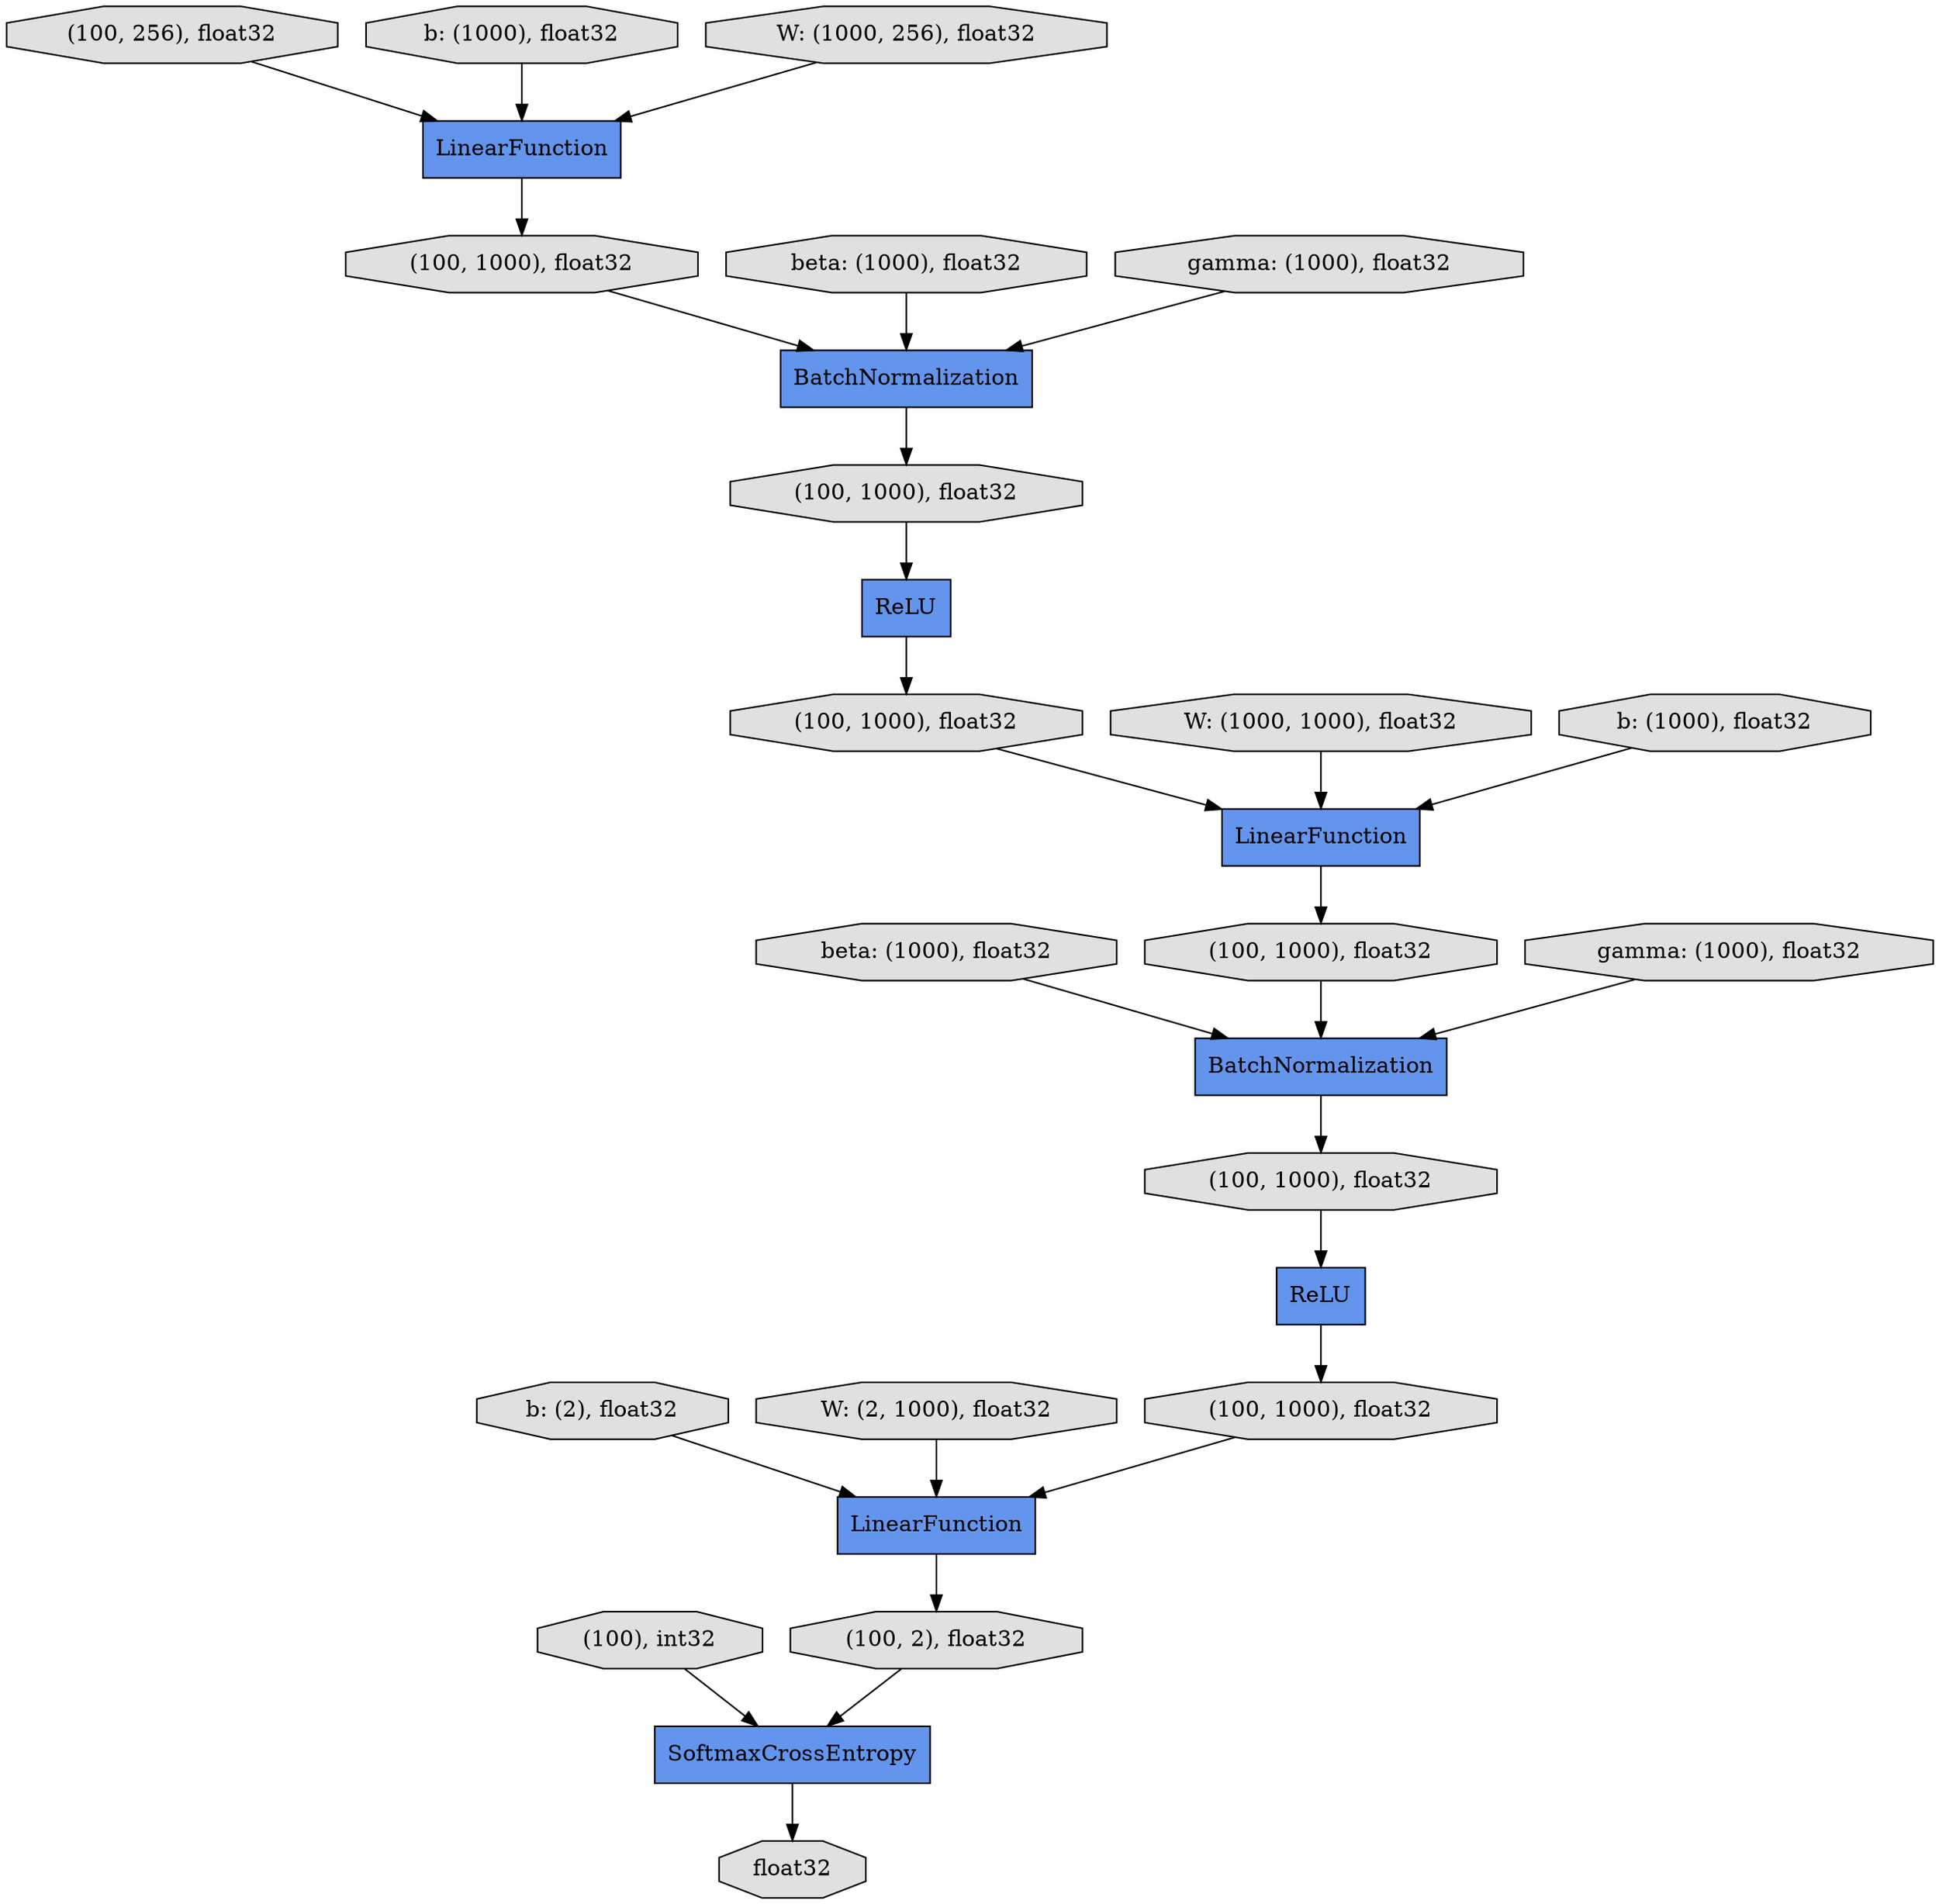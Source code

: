 digraph graphname{rankdir=TB;139977665962048 [label="LinearFunction",shape="record",fillcolor="#6495ED",style="filled"];139977665962144 [label="(100, 256), float32",shape="octagon",fillcolor="#E0E0E0",style="filled"];139977673455792 [label="beta: (1000), float32",shape="octagon",fillcolor="#E0E0E0",style="filled"];139977665962288 [label="BatchNormalization",shape="record",fillcolor="#6495ED",style="filled"];139977665962336 [label="(100, 1000), float32",shape="octagon",fillcolor="#E0E0E0",style="filled"];139977665962480 [label="(100, 1000), float32",shape="octagon",fillcolor="#E0E0E0",style="filled"];139977665962528 [label="LinearFunction",shape="record",fillcolor="#6495ED",style="filled"];139977665962720 [label="(100, 1000), float32",shape="octagon",fillcolor="#E0E0E0",style="filled"];139977673407264 [label="W: (1000, 1000), float32",shape="octagon",fillcolor="#E0E0E0",style="filled"];139977673454448 [label="b: (2), float32",shape="octagon",fillcolor="#E0E0E0",style="filled"];139977673788288 [label="b: (1000), float32",shape="octagon",fillcolor="#E0E0E0",style="filled"];139977673454592 [label="beta: (1000), float32",shape="octagon",fillcolor="#E0E0E0",style="filled"];139977665963104 [label="(100, 1000), float32",shape="octagon",fillcolor="#E0E0E0",style="filled"];139977673407648 [label="b: (1000), float32",shape="octagon",fillcolor="#E0E0E0",style="filled"];139977673454784 [label="gamma: (1000), float32",shape="octagon",fillcolor="#E0E0E0",style="filled"];139977673788672 [label="W: (2, 1000), float32",shape="octagon",fillcolor="#E0E0E0",style="filled"];139977665963296 [label="(100, 1000), float32",shape="octagon",fillcolor="#E0E0E0",style="filled"];139977665963440 [label="SoftmaxCrossEntropy",shape="record",fillcolor="#6495ED",style="filled"];139977673407936 [label="W: (1000, 256), float32",shape="octagon",fillcolor="#E0E0E0",style="filled"];139977665963488 [label="(100, 1000), float32",shape="octagon",fillcolor="#E0E0E0",style="filled"];139977665891920 [label="ReLU",shape="record",fillcolor="#6495ED",style="filled"];139977665963728 [label="(100), int32",shape="octagon",fillcolor="#E0E0E0",style="filled"];139977665892064 [label="LinearFunction",shape="record",fillcolor="#6495ED",style="filled"];139977665892112 [label="BatchNormalization",shape="record",fillcolor="#6495ED",style="filled"];139977673455408 [label="gamma: (1000), float32",shape="octagon",fillcolor="#E0E0E0",style="filled"];139977665892208 [label="ReLU",shape="record",fillcolor="#6495ED",style="filled"];139977665963920 [label="(100, 2), float32",shape="octagon",fillcolor="#E0E0E0",style="filled"];139977665964016 [label="float32",shape="octagon",fillcolor="#E0E0E0",style="filled"];139977665962288 -> 139977665963296;139977665962336 -> 139977665892112;139977665891920 -> 139977665962720;139977673407936 -> 139977665892064;139977665962048 -> 139977665963920;139977673454592 -> 139977665892112;139977665892208 -> 139977665963488;139977665963728 -> 139977665963440;139977665962528 -> 139977665963104;139977673407648 -> 139977665892064;139977665962144 -> 139977665892064;139977673455408 -> 139977665962288;139977673455792 -> 139977665962288;139977665963488 -> 139977665962048;139977673454448 -> 139977665962048;139977673407264 -> 139977665962528;139977665892112 -> 139977665962480;139977665963104 -> 139977665962288;139977673788672 -> 139977665962048;139977665962720 -> 139977665962528;139977665963440 -> 139977665964016;139977673454784 -> 139977665892112;139977673788288 -> 139977665962528;139977665963920 -> 139977665963440;139977665963296 -> 139977665892208;139977665962480 -> 139977665891920;139977665892064 -> 139977665962336;}
